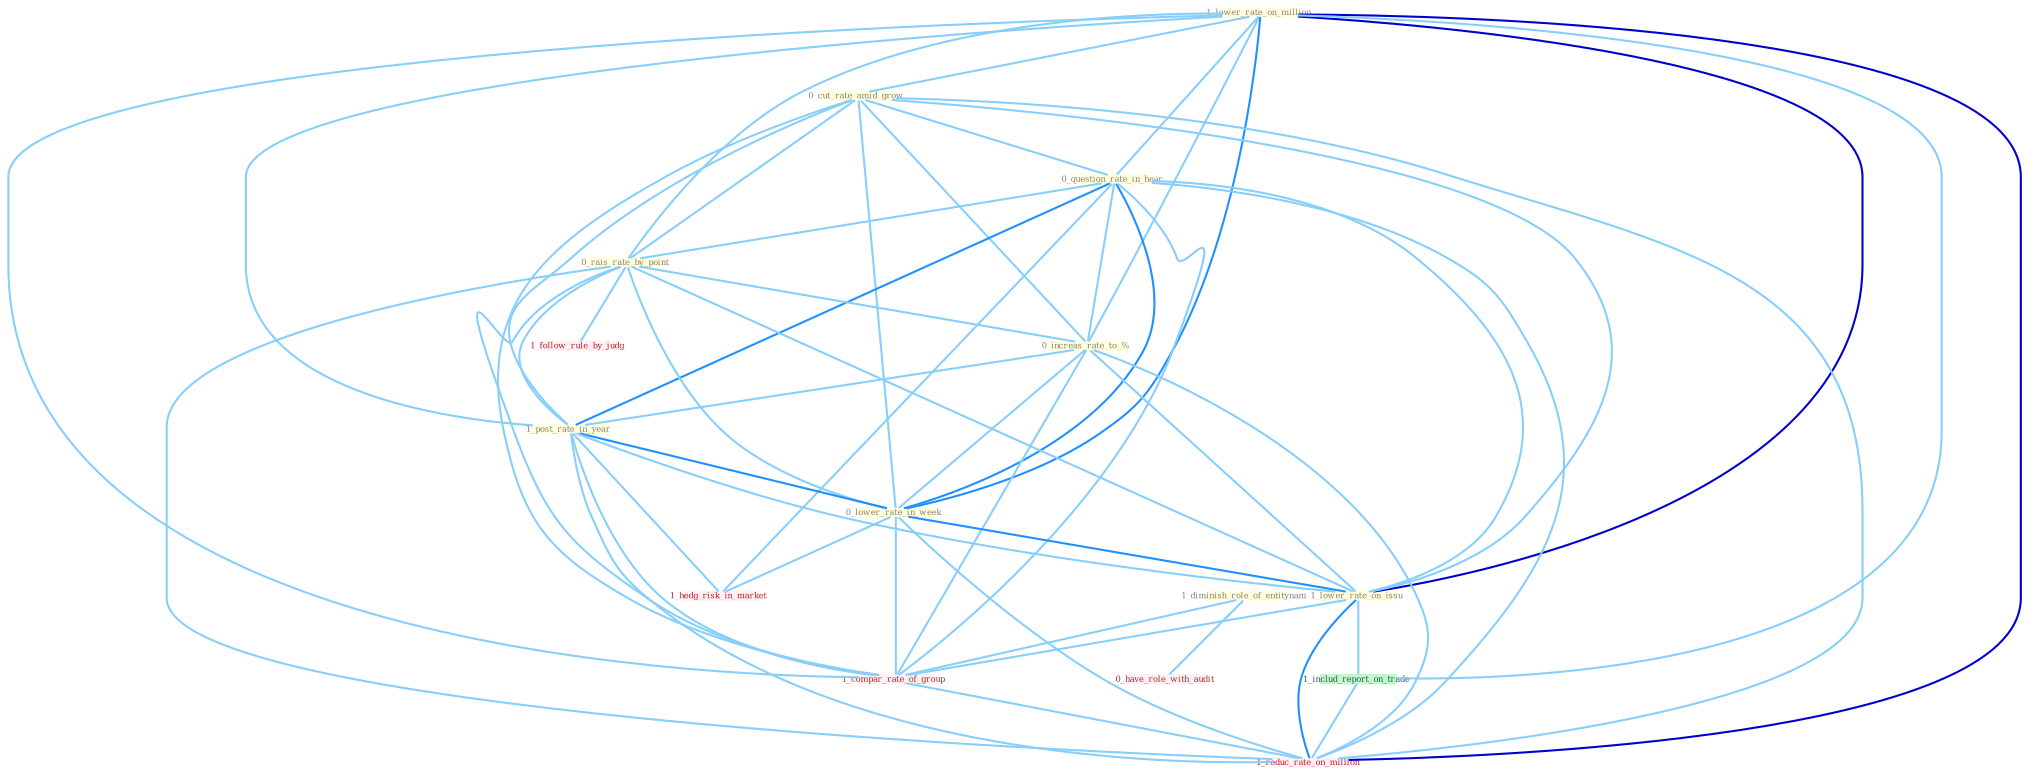 Graph G{ 
    node
    [shape=polygon,style=filled,width=.5,height=.06,color="#BDFCC9",fixedsize=true,fontsize=4,
    fontcolor="#2f4f4f"];
    {node
    [color="#ffffe0", fontcolor="#8b7d6b"] "1_lower_rate_on_million " "0_cut_rate_amid_grow " "0_question_rate_in_hear " "1_diminish_role_of_entitynam " "0_rais_rate_by_point " "0_increas_rate_to_% " "1_post_rate_in_year " "0_lower_rate_in_week " "1_lower_rate_on_issu "}
{node [color="#fff0f5", fontcolor="#b22222"] "1_compar_rate_of_group " "1_follow_rule_by_judg " "1_hedg_risk_in_market " "1_reduc_rate_on_million " "0_have_role_with_audit "}
edge [color="#B0E2FF"];

	"1_lower_rate_on_million " -- "0_cut_rate_amid_grow " [w="1", color="#87cefa" ];
	"1_lower_rate_on_million " -- "0_question_rate_in_hear " [w="1", color="#87cefa" ];
	"1_lower_rate_on_million " -- "0_rais_rate_by_point " [w="1", color="#87cefa" ];
	"1_lower_rate_on_million " -- "0_increas_rate_to_% " [w="1", color="#87cefa" ];
	"1_lower_rate_on_million " -- "1_post_rate_in_year " [w="1", color="#87cefa" ];
	"1_lower_rate_on_million " -- "0_lower_rate_in_week " [w="2", color="#1e90ff" , len=0.8];
	"1_lower_rate_on_million " -- "1_lower_rate_on_issu " [w="3", color="#0000cd" , len=0.6];
	"1_lower_rate_on_million " -- "1_includ_report_on_trade " [w="1", color="#87cefa" ];
	"1_lower_rate_on_million " -- "1_compar_rate_of_group " [w="1", color="#87cefa" ];
	"1_lower_rate_on_million " -- "1_reduc_rate_on_million " [w="3", color="#0000cd" , len=0.6];
	"0_cut_rate_amid_grow " -- "0_question_rate_in_hear " [w="1", color="#87cefa" ];
	"0_cut_rate_amid_grow " -- "0_rais_rate_by_point " [w="1", color="#87cefa" ];
	"0_cut_rate_amid_grow " -- "0_increas_rate_to_% " [w="1", color="#87cefa" ];
	"0_cut_rate_amid_grow " -- "1_post_rate_in_year " [w="1", color="#87cefa" ];
	"0_cut_rate_amid_grow " -- "0_lower_rate_in_week " [w="1", color="#87cefa" ];
	"0_cut_rate_amid_grow " -- "1_lower_rate_on_issu " [w="1", color="#87cefa" ];
	"0_cut_rate_amid_grow " -- "1_compar_rate_of_group " [w="1", color="#87cefa" ];
	"0_cut_rate_amid_grow " -- "1_reduc_rate_on_million " [w="1", color="#87cefa" ];
	"0_question_rate_in_hear " -- "0_rais_rate_by_point " [w="1", color="#87cefa" ];
	"0_question_rate_in_hear " -- "0_increas_rate_to_% " [w="1", color="#87cefa" ];
	"0_question_rate_in_hear " -- "1_post_rate_in_year " [w="2", color="#1e90ff" , len=0.8];
	"0_question_rate_in_hear " -- "0_lower_rate_in_week " [w="2", color="#1e90ff" , len=0.8];
	"0_question_rate_in_hear " -- "1_lower_rate_on_issu " [w="1", color="#87cefa" ];
	"0_question_rate_in_hear " -- "1_compar_rate_of_group " [w="1", color="#87cefa" ];
	"0_question_rate_in_hear " -- "1_hedg_risk_in_market " [w="1", color="#87cefa" ];
	"0_question_rate_in_hear " -- "1_reduc_rate_on_million " [w="1", color="#87cefa" ];
	"1_diminish_role_of_entitynam " -- "1_compar_rate_of_group " [w="1", color="#87cefa" ];
	"1_diminish_role_of_entitynam " -- "0_have_role_with_audit " [w="1", color="#87cefa" ];
	"0_rais_rate_by_point " -- "0_increas_rate_to_% " [w="1", color="#87cefa" ];
	"0_rais_rate_by_point " -- "1_post_rate_in_year " [w="1", color="#87cefa" ];
	"0_rais_rate_by_point " -- "0_lower_rate_in_week " [w="1", color="#87cefa" ];
	"0_rais_rate_by_point " -- "1_lower_rate_on_issu " [w="1", color="#87cefa" ];
	"0_rais_rate_by_point " -- "1_compar_rate_of_group " [w="1", color="#87cefa" ];
	"0_rais_rate_by_point " -- "1_follow_rule_by_judg " [w="1", color="#87cefa" ];
	"0_rais_rate_by_point " -- "1_reduc_rate_on_million " [w="1", color="#87cefa" ];
	"0_increas_rate_to_% " -- "1_post_rate_in_year " [w="1", color="#87cefa" ];
	"0_increas_rate_to_% " -- "0_lower_rate_in_week " [w="1", color="#87cefa" ];
	"0_increas_rate_to_% " -- "1_lower_rate_on_issu " [w="1", color="#87cefa" ];
	"0_increas_rate_to_% " -- "1_compar_rate_of_group " [w="1", color="#87cefa" ];
	"0_increas_rate_to_% " -- "1_reduc_rate_on_million " [w="1", color="#87cefa" ];
	"1_post_rate_in_year " -- "0_lower_rate_in_week " [w="2", color="#1e90ff" , len=0.8];
	"1_post_rate_in_year " -- "1_lower_rate_on_issu " [w="1", color="#87cefa" ];
	"1_post_rate_in_year " -- "1_compar_rate_of_group " [w="1", color="#87cefa" ];
	"1_post_rate_in_year " -- "1_hedg_risk_in_market " [w="1", color="#87cefa" ];
	"1_post_rate_in_year " -- "1_reduc_rate_on_million " [w="1", color="#87cefa" ];
	"0_lower_rate_in_week " -- "1_lower_rate_on_issu " [w="2", color="#1e90ff" , len=0.8];
	"0_lower_rate_in_week " -- "1_compar_rate_of_group " [w="1", color="#87cefa" ];
	"0_lower_rate_in_week " -- "1_hedg_risk_in_market " [w="1", color="#87cefa" ];
	"0_lower_rate_in_week " -- "1_reduc_rate_on_million " [w="1", color="#87cefa" ];
	"1_lower_rate_on_issu " -- "1_includ_report_on_trade " [w="1", color="#87cefa" ];
	"1_lower_rate_on_issu " -- "1_compar_rate_of_group " [w="1", color="#87cefa" ];
	"1_lower_rate_on_issu " -- "1_reduc_rate_on_million " [w="2", color="#1e90ff" , len=0.8];
	"1_includ_report_on_trade " -- "1_reduc_rate_on_million " [w="1", color="#87cefa" ];
	"1_compar_rate_of_group " -- "1_reduc_rate_on_million " [w="1", color="#87cefa" ];
}